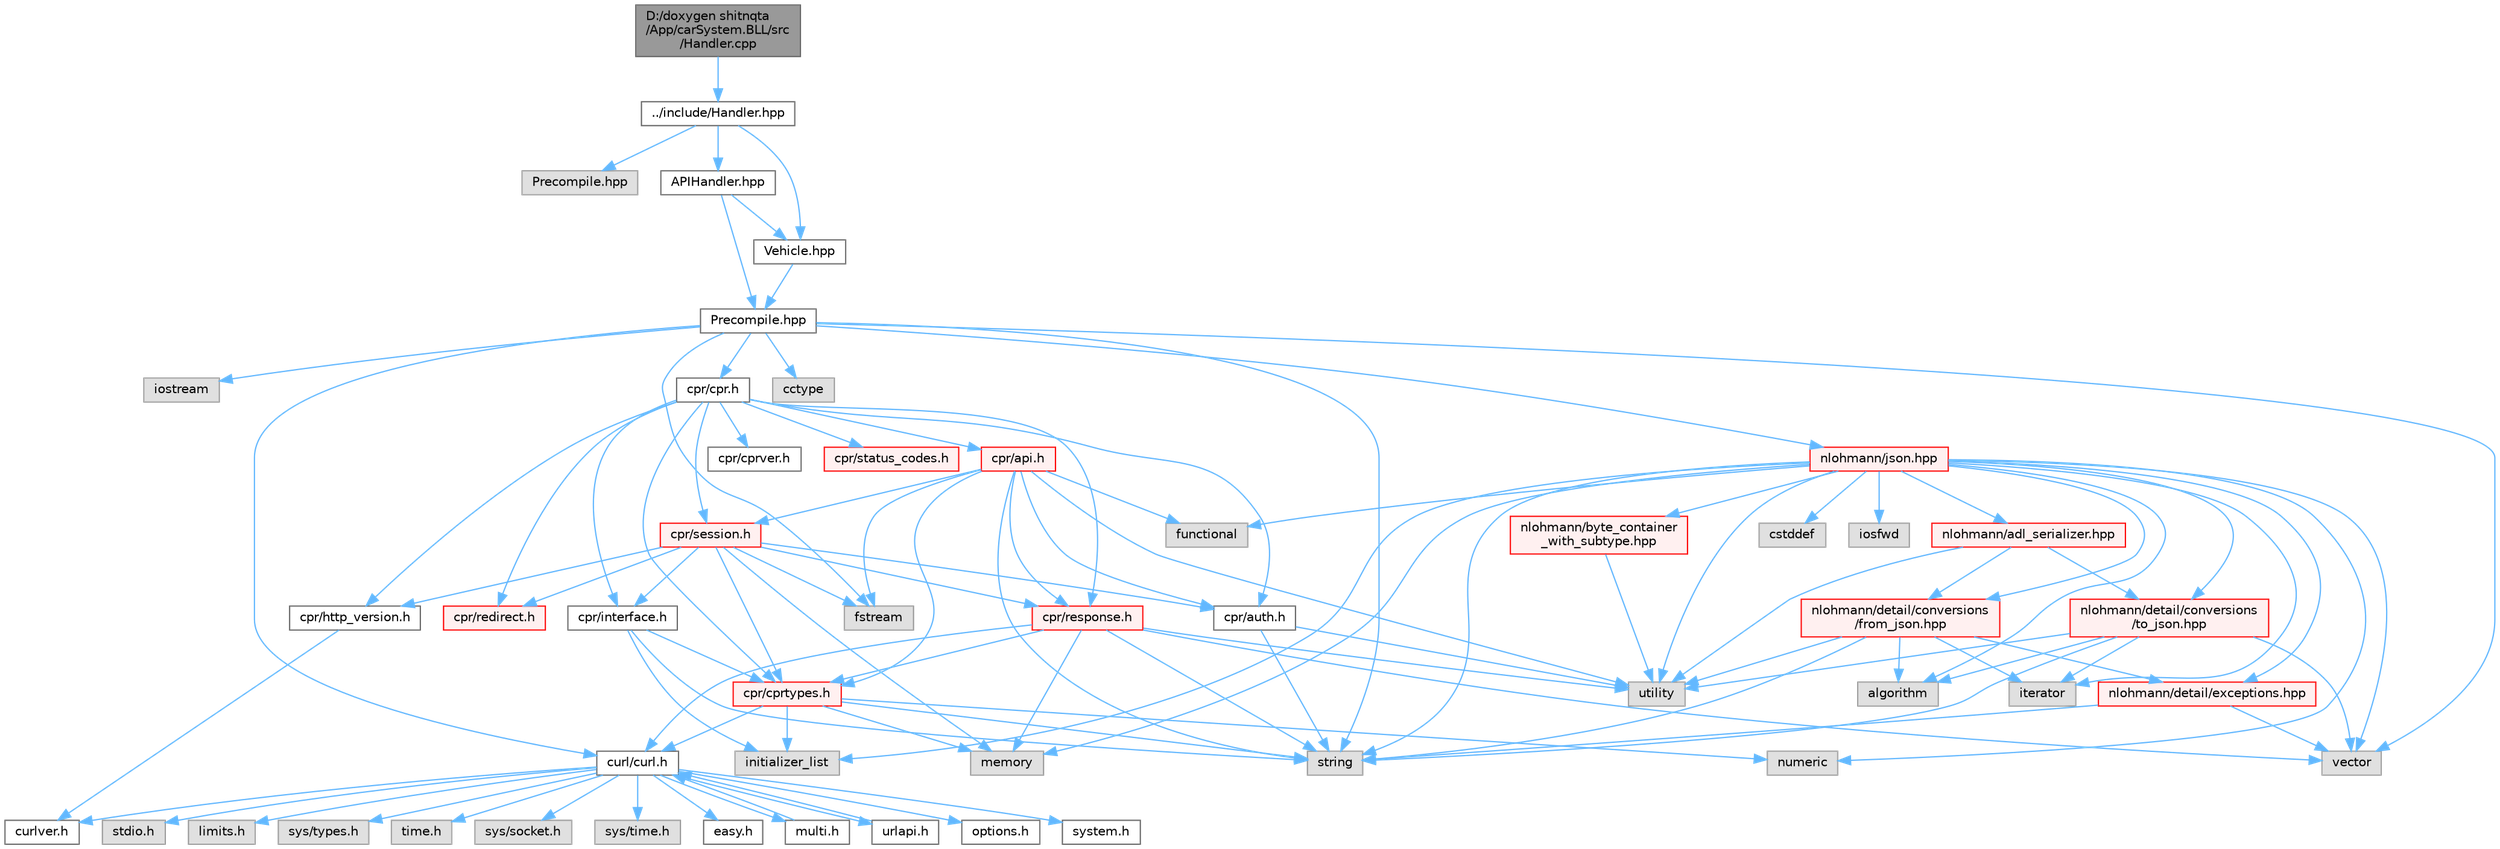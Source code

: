 digraph "D:/doxygen shitnqta/App/carSystem.BLL/src/Handler.cpp"
{
 // INTERACTIVE_SVG=YES
 // LATEX_PDF_SIZE
  bgcolor="transparent";
  edge [fontname=Helvetica,fontsize=10,labelfontname=Helvetica,labelfontsize=10];
  node [fontname=Helvetica,fontsize=10,shape=box,height=0.2,width=0.4];
  Node1 [id="Node000001",label="D:/doxygen shitnqta\l/App/carSystem.BLL/src\l/Handler.cpp",height=0.2,width=0.4,color="gray40", fillcolor="grey60", style="filled", fontcolor="black",tooltip=" "];
  Node1 -> Node2 [id="edge1_Node000001_Node000002",color="steelblue1",style="solid",tooltip=" "];
  Node2 [id="Node000002",label="../include/Handler.hpp",height=0.2,width=0.4,color="grey40", fillcolor="white", style="filled",URL="$a00002.html",tooltip=" "];
  Node2 -> Node3 [id="edge2_Node000002_Node000003",color="steelblue1",style="solid",tooltip=" "];
  Node3 [id="Node000003",label="Precompile.hpp",height=0.2,width=0.4,color="grey60", fillcolor="#E0E0E0", style="filled",tooltip=" "];
  Node2 -> Node4 [id="edge3_Node000002_Node000004",color="steelblue1",style="solid",tooltip=" "];
  Node4 [id="Node000004",label="APIHandler.hpp",height=0.2,width=0.4,color="grey40", fillcolor="white", style="filled",URL="$a00008.html",tooltip=" "];
  Node4 -> Node5 [id="edge4_Node000004_Node000005",color="steelblue1",style="solid",tooltip=" "];
  Node5 [id="Node000005",label="Precompile.hpp",height=0.2,width=0.4,color="grey40", fillcolor="white", style="filled",URL="$a02197.html",tooltip=" "];
  Node5 -> Node6 [id="edge5_Node000005_Node000006",color="steelblue1",style="solid",tooltip=" "];
  Node6 [id="Node000006",label="iostream",height=0.2,width=0.4,color="grey60", fillcolor="#E0E0E0", style="filled",tooltip=" "];
  Node5 -> Node7 [id="edge6_Node000005_Node000007",color="steelblue1",style="solid",tooltip=" "];
  Node7 [id="Node000007",label="vector",height=0.2,width=0.4,color="grey60", fillcolor="#E0E0E0", style="filled",tooltip=" "];
  Node5 -> Node8 [id="edge7_Node000005_Node000008",color="steelblue1",style="solid",tooltip=" "];
  Node8 [id="Node000008",label="string",height=0.2,width=0.4,color="grey60", fillcolor="#E0E0E0", style="filled",tooltip=" "];
  Node5 -> Node9 [id="edge8_Node000005_Node000009",color="steelblue1",style="solid",tooltip=" "];
  Node9 [id="Node000009",label="fstream",height=0.2,width=0.4,color="grey60", fillcolor="#E0E0E0", style="filled",tooltip=" "];
  Node5 -> Node10 [id="edge9_Node000005_Node000010",color="steelblue1",style="solid",tooltip=" "];
  Node10 [id="Node000010",label="cctype",height=0.2,width=0.4,color="grey60", fillcolor="#E0E0E0", style="filled",tooltip=" "];
  Node5 -> Node11 [id="edge10_Node000005_Node000011",color="steelblue1",style="solid",tooltip=" "];
  Node11 [id="Node000011",label="curl/curl.h",height=0.2,width=0.4,color="grey40", fillcolor="white", style="filled",URL="$a00113.html",tooltip=" "];
  Node11 -> Node12 [id="edge11_Node000011_Node000012",color="steelblue1",style="solid",tooltip=" "];
  Node12 [id="Node000012",label="curlver.h",height=0.2,width=0.4,color="grey40", fillcolor="white", style="filled",URL="$a00116.html",tooltip=" "];
  Node11 -> Node13 [id="edge12_Node000011_Node000013",color="steelblue1",style="solid",tooltip=" "];
  Node13 [id="Node000013",label="system.h",height=0.2,width=0.4,color="grey40", fillcolor="white", style="filled",URL="$a00134.html",tooltip=" "];
  Node11 -> Node14 [id="edge13_Node000011_Node000014",color="steelblue1",style="solid",tooltip=" "];
  Node14 [id="Node000014",label="stdio.h",height=0.2,width=0.4,color="grey60", fillcolor="#E0E0E0", style="filled",tooltip=" "];
  Node11 -> Node15 [id="edge14_Node000011_Node000015",color="steelblue1",style="solid",tooltip=" "];
  Node15 [id="Node000015",label="limits.h",height=0.2,width=0.4,color="grey60", fillcolor="#E0E0E0", style="filled",tooltip=" "];
  Node11 -> Node16 [id="edge15_Node000011_Node000016",color="steelblue1",style="solid",tooltip=" "];
  Node16 [id="Node000016",label="sys/types.h",height=0.2,width=0.4,color="grey60", fillcolor="#E0E0E0", style="filled",tooltip=" "];
  Node11 -> Node17 [id="edge16_Node000011_Node000017",color="steelblue1",style="solid",tooltip=" "];
  Node17 [id="Node000017",label="time.h",height=0.2,width=0.4,color="grey60", fillcolor="#E0E0E0", style="filled",tooltip=" "];
  Node11 -> Node18 [id="edge17_Node000011_Node000018",color="steelblue1",style="solid",tooltip=" "];
  Node18 [id="Node000018",label="sys/socket.h",height=0.2,width=0.4,color="grey60", fillcolor="#E0E0E0", style="filled",tooltip=" "];
  Node11 -> Node19 [id="edge18_Node000011_Node000019",color="steelblue1",style="solid",tooltip=" "];
  Node19 [id="Node000019",label="sys/time.h",height=0.2,width=0.4,color="grey60", fillcolor="#E0E0E0", style="filled",tooltip=" "];
  Node11 -> Node20 [id="edge19_Node000011_Node000020",color="steelblue1",style="solid",tooltip=" "];
  Node20 [id="Node000020",label="easy.h",height=0.2,width=0.4,color="grey40", fillcolor="white", style="filled",URL="$a00119.html",tooltip=" "];
  Node11 -> Node21 [id="edge20_Node000011_Node000021",color="steelblue1",style="solid",tooltip=" "];
  Node21 [id="Node000021",label="multi.h",height=0.2,width=0.4,color="grey40", fillcolor="white", style="filled",URL="$a00125.html",tooltip=" "];
  Node21 -> Node11 [id="edge21_Node000021_Node000011",color="steelblue1",style="solid",tooltip=" "];
  Node11 -> Node22 [id="edge22_Node000011_Node000022",color="steelblue1",style="solid",tooltip=" "];
  Node22 [id="Node000022",label="urlapi.h",height=0.2,width=0.4,color="grey40", fillcolor="white", style="filled",URL="$a00140.html",tooltip=" "];
  Node22 -> Node11 [id="edge23_Node000022_Node000011",color="steelblue1",style="solid",tooltip=" "];
  Node11 -> Node23 [id="edge24_Node000011_Node000023",color="steelblue1",style="solid",tooltip=" "];
  Node23 [id="Node000023",label="options.h",height=0.2,width=0.4,color="grey40", fillcolor="white", style="filled",URL="$a00128.html",tooltip=" "];
  Node5 -> Node24 [id="edge25_Node000005_Node000024",color="steelblue1",style="solid",tooltip=" "];
  Node24 [id="Node000024",label="cpr/cpr.h",height=0.2,width=0.4,color="grey40", fillcolor="white", style="filled",URL="$a00032.html",tooltip=" "];
  Node24 -> Node25 [id="edge26_Node000024_Node000025",color="steelblue1",style="solid",tooltip=" "];
  Node25 [id="Node000025",label="cpr/api.h",height=0.2,width=0.4,color="red", fillcolor="#FFF0F0", style="filled",URL="$a00011.html",tooltip=" "];
  Node25 -> Node9 [id="edge27_Node000025_Node000009",color="steelblue1",style="solid",tooltip=" "];
  Node25 -> Node26 [id="edge28_Node000025_Node000026",color="steelblue1",style="solid",tooltip=" "];
  Node26 [id="Node000026",label="functional",height=0.2,width=0.4,color="grey60", fillcolor="#E0E0E0", style="filled",tooltip=" "];
  Node25 -> Node8 [id="edge29_Node000025_Node000008",color="steelblue1",style="solid",tooltip=" "];
  Node25 -> Node28 [id="edge30_Node000025_Node000028",color="steelblue1",style="solid",tooltip=" "];
  Node28 [id="Node000028",label="utility",height=0.2,width=0.4,color="grey60", fillcolor="#E0E0E0", style="filled",tooltip=" "];
  Node25 -> Node29 [id="edge31_Node000025_Node000029",color="steelblue1",style="solid",tooltip=" "];
  Node29 [id="Node000029",label="cpr/auth.h",height=0.2,width=0.4,color="grey40", fillcolor="white", style="filled",URL="$a00014.html",tooltip=" "];
  Node29 -> Node8 [id="edge32_Node000029_Node000008",color="steelblue1",style="solid",tooltip=" "];
  Node29 -> Node28 [id="edge33_Node000029_Node000028",color="steelblue1",style="solid",tooltip=" "];
  Node25 -> Node31 [id="edge34_Node000025_Node000031",color="steelblue1",style="solid",tooltip=" "];
  Node31 [id="Node000031",label="cpr/cprtypes.h",height=0.2,width=0.4,color="red", fillcolor="#FFF0F0", style="filled",URL="$a00035.html",tooltip=" "];
  Node31 -> Node11 [id="edge35_Node000031_Node000011",color="steelblue1",style="solid",tooltip=" "];
  Node31 -> Node32 [id="edge36_Node000031_Node000032",color="steelblue1",style="solid",tooltip=" "];
  Node32 [id="Node000032",label="initializer_list",height=0.2,width=0.4,color="grey60", fillcolor="#E0E0E0", style="filled",tooltip=" "];
  Node31 -> Node34 [id="edge37_Node000031_Node000034",color="steelblue1",style="solid",tooltip=" "];
  Node34 [id="Node000034",label="memory",height=0.2,width=0.4,color="grey60", fillcolor="#E0E0E0", style="filled",tooltip=" "];
  Node31 -> Node35 [id="edge38_Node000031_Node000035",color="steelblue1",style="solid",tooltip=" "];
  Node35 [id="Node000035",label="numeric",height=0.2,width=0.4,color="grey60", fillcolor="#E0E0E0", style="filled",tooltip=" "];
  Node31 -> Node8 [id="edge39_Node000031_Node000008",color="steelblue1",style="solid",tooltip=" "];
  Node25 -> Node46 [id="edge40_Node000025_Node000046",color="steelblue1",style="solid",tooltip=" "];
  Node46 [id="Node000046",label="cpr/response.h",height=0.2,width=0.4,color="red", fillcolor="#FFF0F0", style="filled",URL="$a00086.html",tooltip=" "];
  Node46 -> Node11 [id="edge41_Node000046_Node000011",color="steelblue1",style="solid",tooltip=" "];
  Node46 -> Node34 [id="edge42_Node000046_Node000034",color="steelblue1",style="solid",tooltip=" "];
  Node46 -> Node8 [id="edge43_Node000046_Node000008",color="steelblue1",style="solid",tooltip=" "];
  Node46 -> Node28 [id="edge44_Node000046_Node000028",color="steelblue1",style="solid",tooltip=" "];
  Node46 -> Node7 [id="edge45_Node000046_Node000007",color="steelblue1",style="solid",tooltip=" "];
  Node46 -> Node31 [id="edge46_Node000046_Node000031",color="steelblue1",style="solid",tooltip=" "];
  Node25 -> Node54 [id="edge47_Node000025_Node000054",color="steelblue1",style="solid",tooltip=" "];
  Node54 [id="Node000054",label="cpr/session.h",height=0.2,width=0.4,color="red", fillcolor="#FFF0F0", style="filled",URL="$a00089.html",tooltip=" "];
  Node54 -> Node9 [id="edge48_Node000054_Node000009",color="steelblue1",style="solid",tooltip=" "];
  Node54 -> Node34 [id="edge49_Node000054_Node000034",color="steelblue1",style="solid",tooltip=" "];
  Node54 -> Node29 [id="edge50_Node000054_Node000029",color="steelblue1",style="solid",tooltip=" "];
  Node54 -> Node31 [id="edge51_Node000054_Node000031",color="steelblue1",style="solid",tooltip=" "];
  Node54 -> Node59 [id="edge52_Node000054_Node000059",color="steelblue1",style="solid",tooltip=" "];
  Node59 [id="Node000059",label="cpr/http_version.h",height=0.2,width=0.4,color="grey40", fillcolor="white", style="filled",URL="$a00053.html",tooltip=" "];
  Node59 -> Node12 [id="edge53_Node000059_Node000012",color="steelblue1",style="solid",tooltip=" "];
  Node54 -> Node60 [id="edge54_Node000054_Node000060",color="steelblue1",style="solid",tooltip=" "];
  Node60 [id="Node000060",label="cpr/interface.h",height=0.2,width=0.4,color="grey40", fillcolor="white", style="filled",URL="$a00056.html",tooltip=" "];
  Node60 -> Node32 [id="edge55_Node000060_Node000032",color="steelblue1",style="solid",tooltip=" "];
  Node60 -> Node8 [id="edge56_Node000060_Node000008",color="steelblue1",style="solid",tooltip=" "];
  Node60 -> Node31 [id="edge57_Node000060_Node000031",color="steelblue1",style="solid",tooltip=" "];
  Node54 -> Node66 [id="edge58_Node000054_Node000066",color="steelblue1",style="solid",tooltip=" "];
  Node66 [id="Node000066",label="cpr/redirect.h",height=0.2,width=0.4,color="red", fillcolor="#FFF0F0", style="filled",URL="$a00083.html",tooltip=" "];
  Node54 -> Node46 [id="edge59_Node000054_Node000046",color="steelblue1",style="solid",tooltip=" "];
  Node24 -> Node29 [id="edge60_Node000024_Node000029",color="steelblue1",style="solid",tooltip=" "];
  Node24 -> Node31 [id="edge61_Node000024_Node000031",color="steelblue1",style="solid",tooltip=" "];
  Node24 -> Node70 [id="edge62_Node000024_Node000070",color="steelblue1",style="solid",tooltip=" "];
  Node70 [id="Node000070",label="cpr/cprver.h",height=0.2,width=0.4,color="grey40", fillcolor="white", style="filled",URL="$a00038.html",tooltip=" "];
  Node24 -> Node59 [id="edge63_Node000024_Node000059",color="steelblue1",style="solid",tooltip=" "];
  Node24 -> Node60 [id="edge64_Node000024_Node000060",color="steelblue1",style="solid",tooltip=" "];
  Node24 -> Node66 [id="edge65_Node000024_Node000066",color="steelblue1",style="solid",tooltip=" "];
  Node24 -> Node46 [id="edge66_Node000024_Node000046",color="steelblue1",style="solid",tooltip=" "];
  Node24 -> Node54 [id="edge67_Node000024_Node000054",color="steelblue1",style="solid",tooltip=" "];
  Node24 -> Node71 [id="edge68_Node000024_Node000071",color="steelblue1",style="solid",tooltip=" "];
  Node71 [id="Node000071",label="cpr/status_codes.h",height=0.2,width=0.4,color="red", fillcolor="#FFF0F0", style="filled",URL="$a00095.html",tooltip=" "];
  Node5 -> Node72 [id="edge69_Node000005_Node000072",color="steelblue1",style="solid",tooltip=" "];
  Node72 [id="Node000072",label="nlohmann/json.hpp",height=0.2,width=0.4,color="red", fillcolor="#FFF0F0", style="filled",URL="$a00251.html",tooltip=" "];
  Node72 -> Node73 [id="edge70_Node000072_Node000073",color="steelblue1",style="solid",tooltip=" "];
  Node73 [id="Node000073",label="algorithm",height=0.2,width=0.4,color="grey60", fillcolor="#E0E0E0", style="filled",tooltip=" "];
  Node72 -> Node74 [id="edge71_Node000072_Node000074",color="steelblue1",style="solid",tooltip=" "];
  Node74 [id="Node000074",label="cstddef",height=0.2,width=0.4,color="grey60", fillcolor="#E0E0E0", style="filled",tooltip=" "];
  Node72 -> Node26 [id="edge72_Node000072_Node000026",color="steelblue1",style="solid",tooltip=" "];
  Node72 -> Node32 [id="edge73_Node000072_Node000032",color="steelblue1",style="solid",tooltip=" "];
  Node72 -> Node75 [id="edge74_Node000072_Node000075",color="steelblue1",style="solid",tooltip=" "];
  Node75 [id="Node000075",label="iosfwd",height=0.2,width=0.4,color="grey60", fillcolor="#E0E0E0", style="filled",tooltip=" "];
  Node72 -> Node76 [id="edge75_Node000072_Node000076",color="steelblue1",style="solid",tooltip=" "];
  Node76 [id="Node000076",label="iterator",height=0.2,width=0.4,color="grey60", fillcolor="#E0E0E0", style="filled",tooltip=" "];
  Node72 -> Node34 [id="edge76_Node000072_Node000034",color="steelblue1",style="solid",tooltip=" "];
  Node72 -> Node35 [id="edge77_Node000072_Node000035",color="steelblue1",style="solid",tooltip=" "];
  Node72 -> Node8 [id="edge78_Node000072_Node000008",color="steelblue1",style="solid",tooltip=" "];
  Node72 -> Node28 [id="edge79_Node000072_Node000028",color="steelblue1",style="solid",tooltip=" "];
  Node72 -> Node7 [id="edge80_Node000072_Node000007",color="steelblue1",style="solid",tooltip=" "];
  Node72 -> Node77 [id="edge81_Node000072_Node000077",color="steelblue1",style="solid",tooltip=" "];
  Node77 [id="Node000077",label="nlohmann/adl_serializer.hpp",height=0.2,width=0.4,color="red", fillcolor="#FFF0F0", style="filled",URL="$a00143.html",tooltip=" "];
  Node77 -> Node28 [id="edge82_Node000077_Node000028",color="steelblue1",style="solid",tooltip=" "];
  Node77 -> Node78 [id="edge83_Node000077_Node000078",color="steelblue1",style="solid",tooltip=" "];
  Node78 [id="Node000078",label="nlohmann/detail/conversions\l/from_json.hpp",height=0.2,width=0.4,color="red", fillcolor="#FFF0F0", style="filled",URL="$a00149.html",tooltip=" "];
  Node78 -> Node73 [id="edge84_Node000078_Node000073",color="steelblue1",style="solid",tooltip=" "];
  Node78 -> Node76 [id="edge85_Node000078_Node000076",color="steelblue1",style="solid",tooltip=" "];
  Node78 -> Node8 [id="edge86_Node000078_Node000008",color="steelblue1",style="solid",tooltip=" "];
  Node78 -> Node28 [id="edge87_Node000078_Node000028",color="steelblue1",style="solid",tooltip=" "];
  Node78 -> Node83 [id="edge88_Node000078_Node000083",color="steelblue1",style="solid",tooltip=" "];
  Node83 [id="Node000083",label="nlohmann/detail/exceptions.hpp",height=0.2,width=0.4,color="red", fillcolor="#FFF0F0", style="filled",URL="$a00158.html",tooltip=" "];
  Node83 -> Node8 [id="edge89_Node000083_Node000008",color="steelblue1",style="solid",tooltip=" "];
  Node83 -> Node7 [id="edge90_Node000083_Node000007",color="steelblue1",style="solid",tooltip=" "];
  Node77 -> Node102 [id="edge91_Node000077_Node000102",color="steelblue1",style="solid",tooltip=" "];
  Node102 [id="Node000102",label="nlohmann/detail/conversions\l/to_json.hpp",height=0.2,width=0.4,color="red", fillcolor="#FFF0F0", style="filled",URL="$a00155.html",tooltip=" "];
  Node102 -> Node73 [id="edge92_Node000102_Node000073",color="steelblue1",style="solid",tooltip=" "];
  Node102 -> Node76 [id="edge93_Node000102_Node000076",color="steelblue1",style="solid",tooltip=" "];
  Node102 -> Node8 [id="edge94_Node000102_Node000008",color="steelblue1",style="solid",tooltip=" "];
  Node102 -> Node28 [id="edge95_Node000102_Node000028",color="steelblue1",style="solid",tooltip=" "];
  Node102 -> Node7 [id="edge96_Node000102_Node000007",color="steelblue1",style="solid",tooltip=" "];
  Node72 -> Node104 [id="edge97_Node000072_Node000104",color="steelblue1",style="solid",tooltip=" "];
  Node104 [id="Node000104",label="nlohmann/byte_container\l_with_subtype.hpp",height=0.2,width=0.4,color="red", fillcolor="#FFF0F0", style="filled",URL="$a00146.html",tooltip=" "];
  Node104 -> Node28 [id="edge98_Node000104_Node000028",color="steelblue1",style="solid",tooltip=" "];
  Node72 -> Node78 [id="edge99_Node000072_Node000078",color="steelblue1",style="solid",tooltip=" "];
  Node72 -> Node102 [id="edge100_Node000072_Node000102",color="steelblue1",style="solid",tooltip=" "];
  Node72 -> Node83 [id="edge101_Node000072_Node000083",color="steelblue1",style="solid",tooltip=" "];
  Node4 -> Node133 [id="edge102_Node000004_Node000133",color="steelblue1",style="solid",tooltip=" "];
  Node133 [id="Node000133",label="Vehicle.hpp",height=0.2,width=0.4,color="grey40", fillcolor="white", style="filled",URL="$a00269.html",tooltip=" "];
  Node133 -> Node5 [id="edge103_Node000133_Node000005",color="steelblue1",style="solid",tooltip=" "];
  Node2 -> Node133 [id="edge104_Node000002_Node000133",color="steelblue1",style="solid",tooltip=" "];
}

